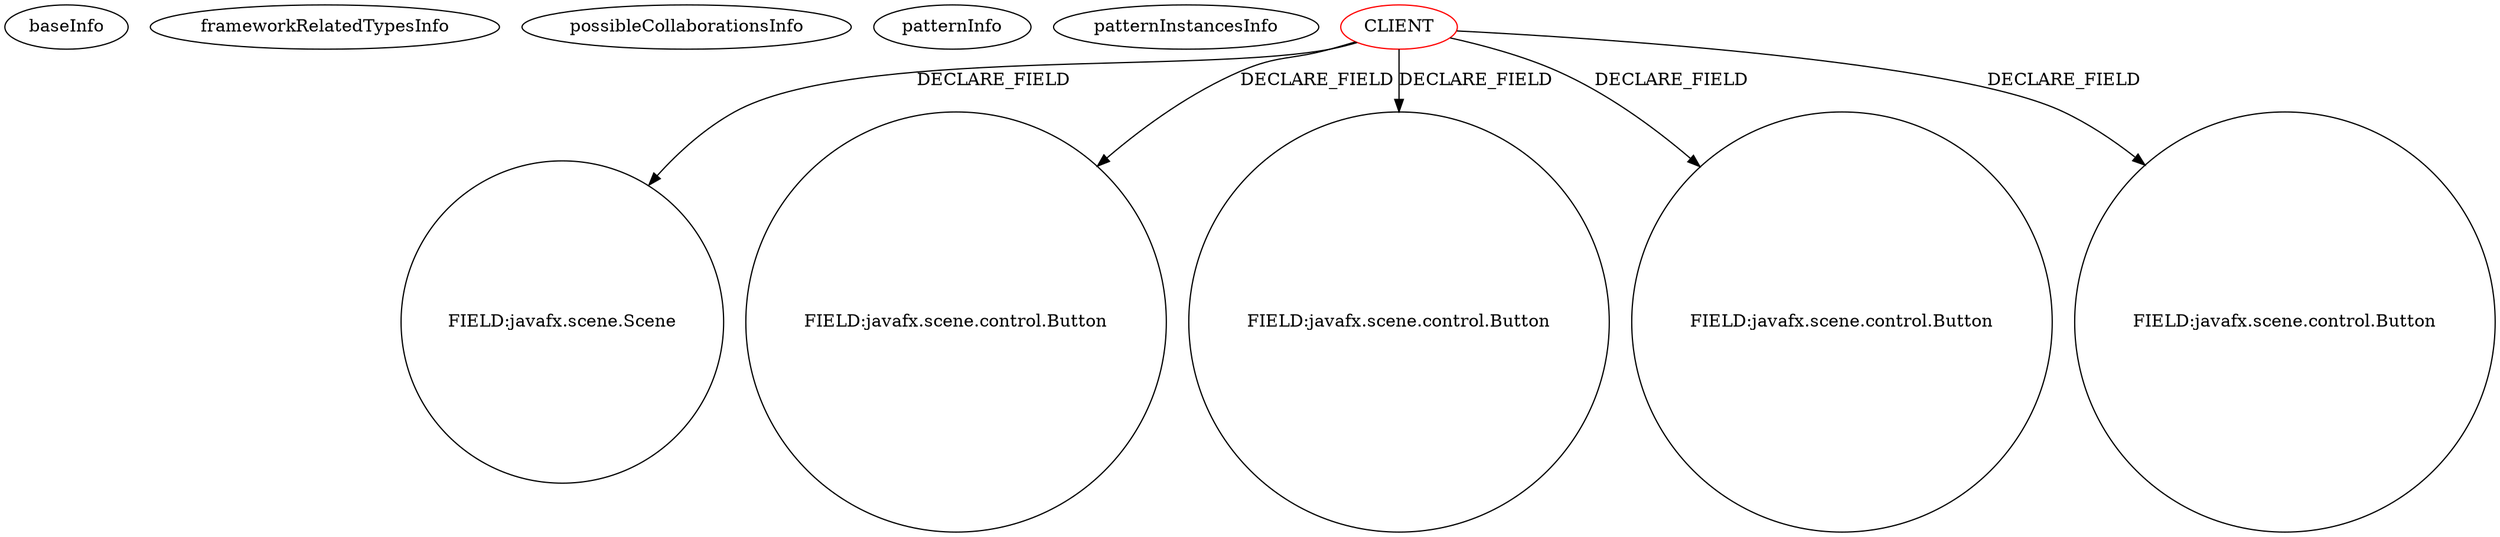 digraph {
baseInfo[graphId=1552,category="pattern",isAnonymous=false,possibleRelation=false]
frameworkRelatedTypesInfo[]
possibleCollaborationsInfo[]
patternInfo[frequency=3.0,patternRootClient=0]
patternInstancesInfo[0="JCake-CoupGameProgram~/JCake-CoupGameProgram/CoupGameProgram-master/src/game/remote/PlayerUi.java~PlayerUi~579",1="walker-clint-AIProj3~/walker-clint-AIProj3/AIProj3-master/src/application/GameBoardController.java~GameBoardController~4712",2="mathiasj33-VocLearn~/mathiasj33-VocLearn/VocLearn-master/src/net/softwarepage/voclearn/code/Gui.java~Gui~3576"]
71[label="FIELD:javafx.scene.Scene",vertexType="FIELD_DECLARATION",isFrameworkType=false,shape=circle]
0[label="CLIENT",vertexType="ROOT_CLIENT_CLASS_DECLARATION",isFrameworkType=false,color=red]
77[label="FIELD:javafx.scene.control.Button",vertexType="FIELD_DECLARATION",isFrameworkType=false,shape=circle]
12[label="FIELD:javafx.scene.control.Button",vertexType="FIELD_DECLARATION",isFrameworkType=false,shape=circle]
63[label="FIELD:javafx.scene.control.Button",vertexType="FIELD_DECLARATION",isFrameworkType=false,shape=circle]
46[label="FIELD:javafx.scene.control.Button",vertexType="FIELD_DECLARATION",isFrameworkType=false,shape=circle]
0->12[label="DECLARE_FIELD"]
0->71[label="DECLARE_FIELD"]
0->77[label="DECLARE_FIELD"]
0->46[label="DECLARE_FIELD"]
0->63[label="DECLARE_FIELD"]
}
